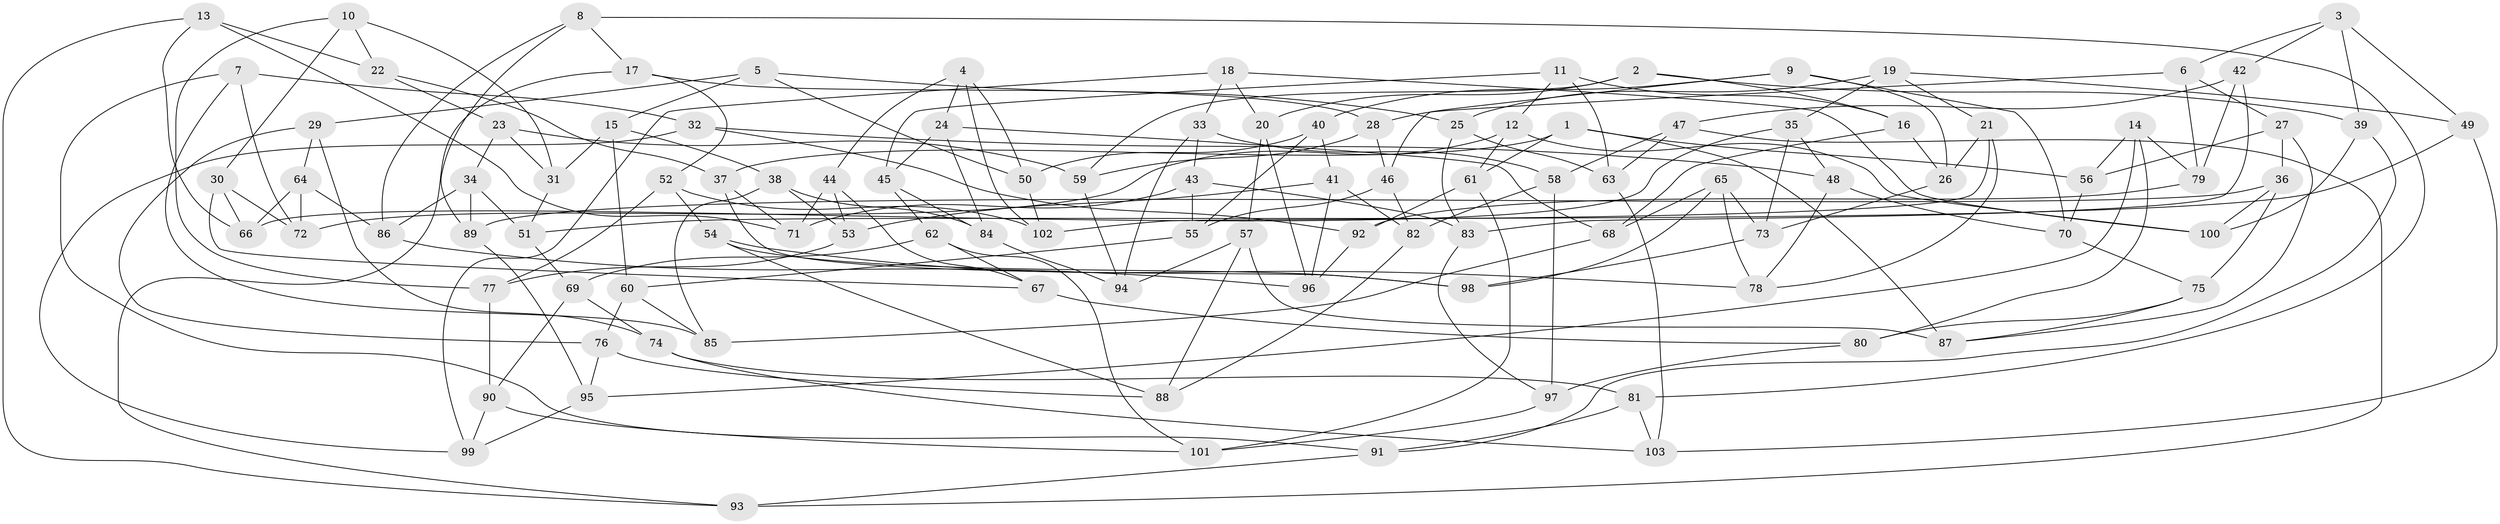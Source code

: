 // Generated by graph-tools (version 1.1) at 2025/03/03/09/25 03:03:10]
// undirected, 103 vertices, 206 edges
graph export_dot {
graph [start="1"]
  node [color=gray90,style=filled];
  1;
  2;
  3;
  4;
  5;
  6;
  7;
  8;
  9;
  10;
  11;
  12;
  13;
  14;
  15;
  16;
  17;
  18;
  19;
  20;
  21;
  22;
  23;
  24;
  25;
  26;
  27;
  28;
  29;
  30;
  31;
  32;
  33;
  34;
  35;
  36;
  37;
  38;
  39;
  40;
  41;
  42;
  43;
  44;
  45;
  46;
  47;
  48;
  49;
  50;
  51;
  52;
  53;
  54;
  55;
  56;
  57;
  58;
  59;
  60;
  61;
  62;
  63;
  64;
  65;
  66;
  67;
  68;
  69;
  70;
  71;
  72;
  73;
  74;
  75;
  76;
  77;
  78;
  79;
  80;
  81;
  82;
  83;
  84;
  85;
  86;
  87;
  88;
  89;
  90;
  91;
  92;
  93;
  94;
  95;
  96;
  97;
  98;
  99;
  100;
  101;
  102;
  103;
  1 -- 37;
  1 -- 87;
  1 -- 61;
  1 -- 56;
  2 -- 20;
  2 -- 39;
  2 -- 59;
  2 -- 16;
  3 -- 39;
  3 -- 42;
  3 -- 49;
  3 -- 6;
  4 -- 102;
  4 -- 50;
  4 -- 24;
  4 -- 44;
  5 -- 29;
  5 -- 15;
  5 -- 50;
  5 -- 25;
  6 -- 27;
  6 -- 28;
  6 -- 79;
  7 -- 91;
  7 -- 32;
  7 -- 72;
  7 -- 85;
  8 -- 81;
  8 -- 86;
  8 -- 89;
  8 -- 17;
  9 -- 46;
  9 -- 26;
  9 -- 70;
  9 -- 40;
  10 -- 31;
  10 -- 77;
  10 -- 22;
  10 -- 30;
  11 -- 12;
  11 -- 45;
  11 -- 63;
  11 -- 16;
  12 -- 72;
  12 -- 100;
  12 -- 61;
  13 -- 66;
  13 -- 22;
  13 -- 71;
  13 -- 93;
  14 -- 80;
  14 -- 79;
  14 -- 95;
  14 -- 56;
  15 -- 60;
  15 -- 31;
  15 -- 38;
  16 -- 26;
  16 -- 68;
  17 -- 93;
  17 -- 52;
  17 -- 28;
  18 -- 33;
  18 -- 20;
  18 -- 99;
  18 -- 100;
  19 -- 21;
  19 -- 25;
  19 -- 35;
  19 -- 49;
  20 -- 57;
  20 -- 96;
  21 -- 102;
  21 -- 26;
  21 -- 78;
  22 -- 23;
  22 -- 37;
  23 -- 34;
  23 -- 59;
  23 -- 31;
  24 -- 84;
  24 -- 45;
  24 -- 68;
  25 -- 63;
  25 -- 83;
  26 -- 73;
  27 -- 56;
  27 -- 87;
  27 -- 36;
  28 -- 59;
  28 -- 46;
  29 -- 64;
  29 -- 76;
  29 -- 74;
  30 -- 66;
  30 -- 72;
  30 -- 67;
  31 -- 51;
  32 -- 48;
  32 -- 92;
  32 -- 99;
  33 -- 58;
  33 -- 94;
  33 -- 43;
  34 -- 86;
  34 -- 51;
  34 -- 89;
  35 -- 48;
  35 -- 73;
  35 -- 66;
  36 -- 75;
  36 -- 100;
  36 -- 89;
  37 -- 98;
  37 -- 71;
  38 -- 85;
  38 -- 53;
  38 -- 84;
  39 -- 91;
  39 -- 100;
  40 -- 50;
  40 -- 55;
  40 -- 41;
  41 -- 82;
  41 -- 53;
  41 -- 96;
  42 -- 47;
  42 -- 79;
  42 -- 83;
  43 -- 83;
  43 -- 55;
  43 -- 71;
  44 -- 71;
  44 -- 67;
  44 -- 53;
  45 -- 62;
  45 -- 84;
  46 -- 55;
  46 -- 82;
  47 -- 63;
  47 -- 58;
  47 -- 93;
  48 -- 78;
  48 -- 70;
  49 -- 103;
  49 -- 51;
  50 -- 102;
  51 -- 69;
  52 -- 77;
  52 -- 54;
  52 -- 102;
  53 -- 77;
  54 -- 78;
  54 -- 98;
  54 -- 88;
  55 -- 60;
  56 -- 70;
  57 -- 87;
  57 -- 88;
  57 -- 94;
  58 -- 82;
  58 -- 97;
  59 -- 94;
  60 -- 85;
  60 -- 76;
  61 -- 101;
  61 -- 92;
  62 -- 101;
  62 -- 69;
  62 -- 67;
  63 -- 103;
  64 -- 72;
  64 -- 66;
  64 -- 86;
  65 -- 73;
  65 -- 78;
  65 -- 68;
  65 -- 98;
  67 -- 80;
  68 -- 85;
  69 -- 74;
  69 -- 90;
  70 -- 75;
  73 -- 98;
  74 -- 103;
  74 -- 81;
  75 -- 80;
  75 -- 87;
  76 -- 95;
  76 -- 88;
  77 -- 90;
  79 -- 92;
  80 -- 97;
  81 -- 103;
  81 -- 91;
  82 -- 88;
  83 -- 97;
  84 -- 94;
  86 -- 96;
  89 -- 95;
  90 -- 101;
  90 -- 99;
  91 -- 93;
  92 -- 96;
  95 -- 99;
  97 -- 101;
}
